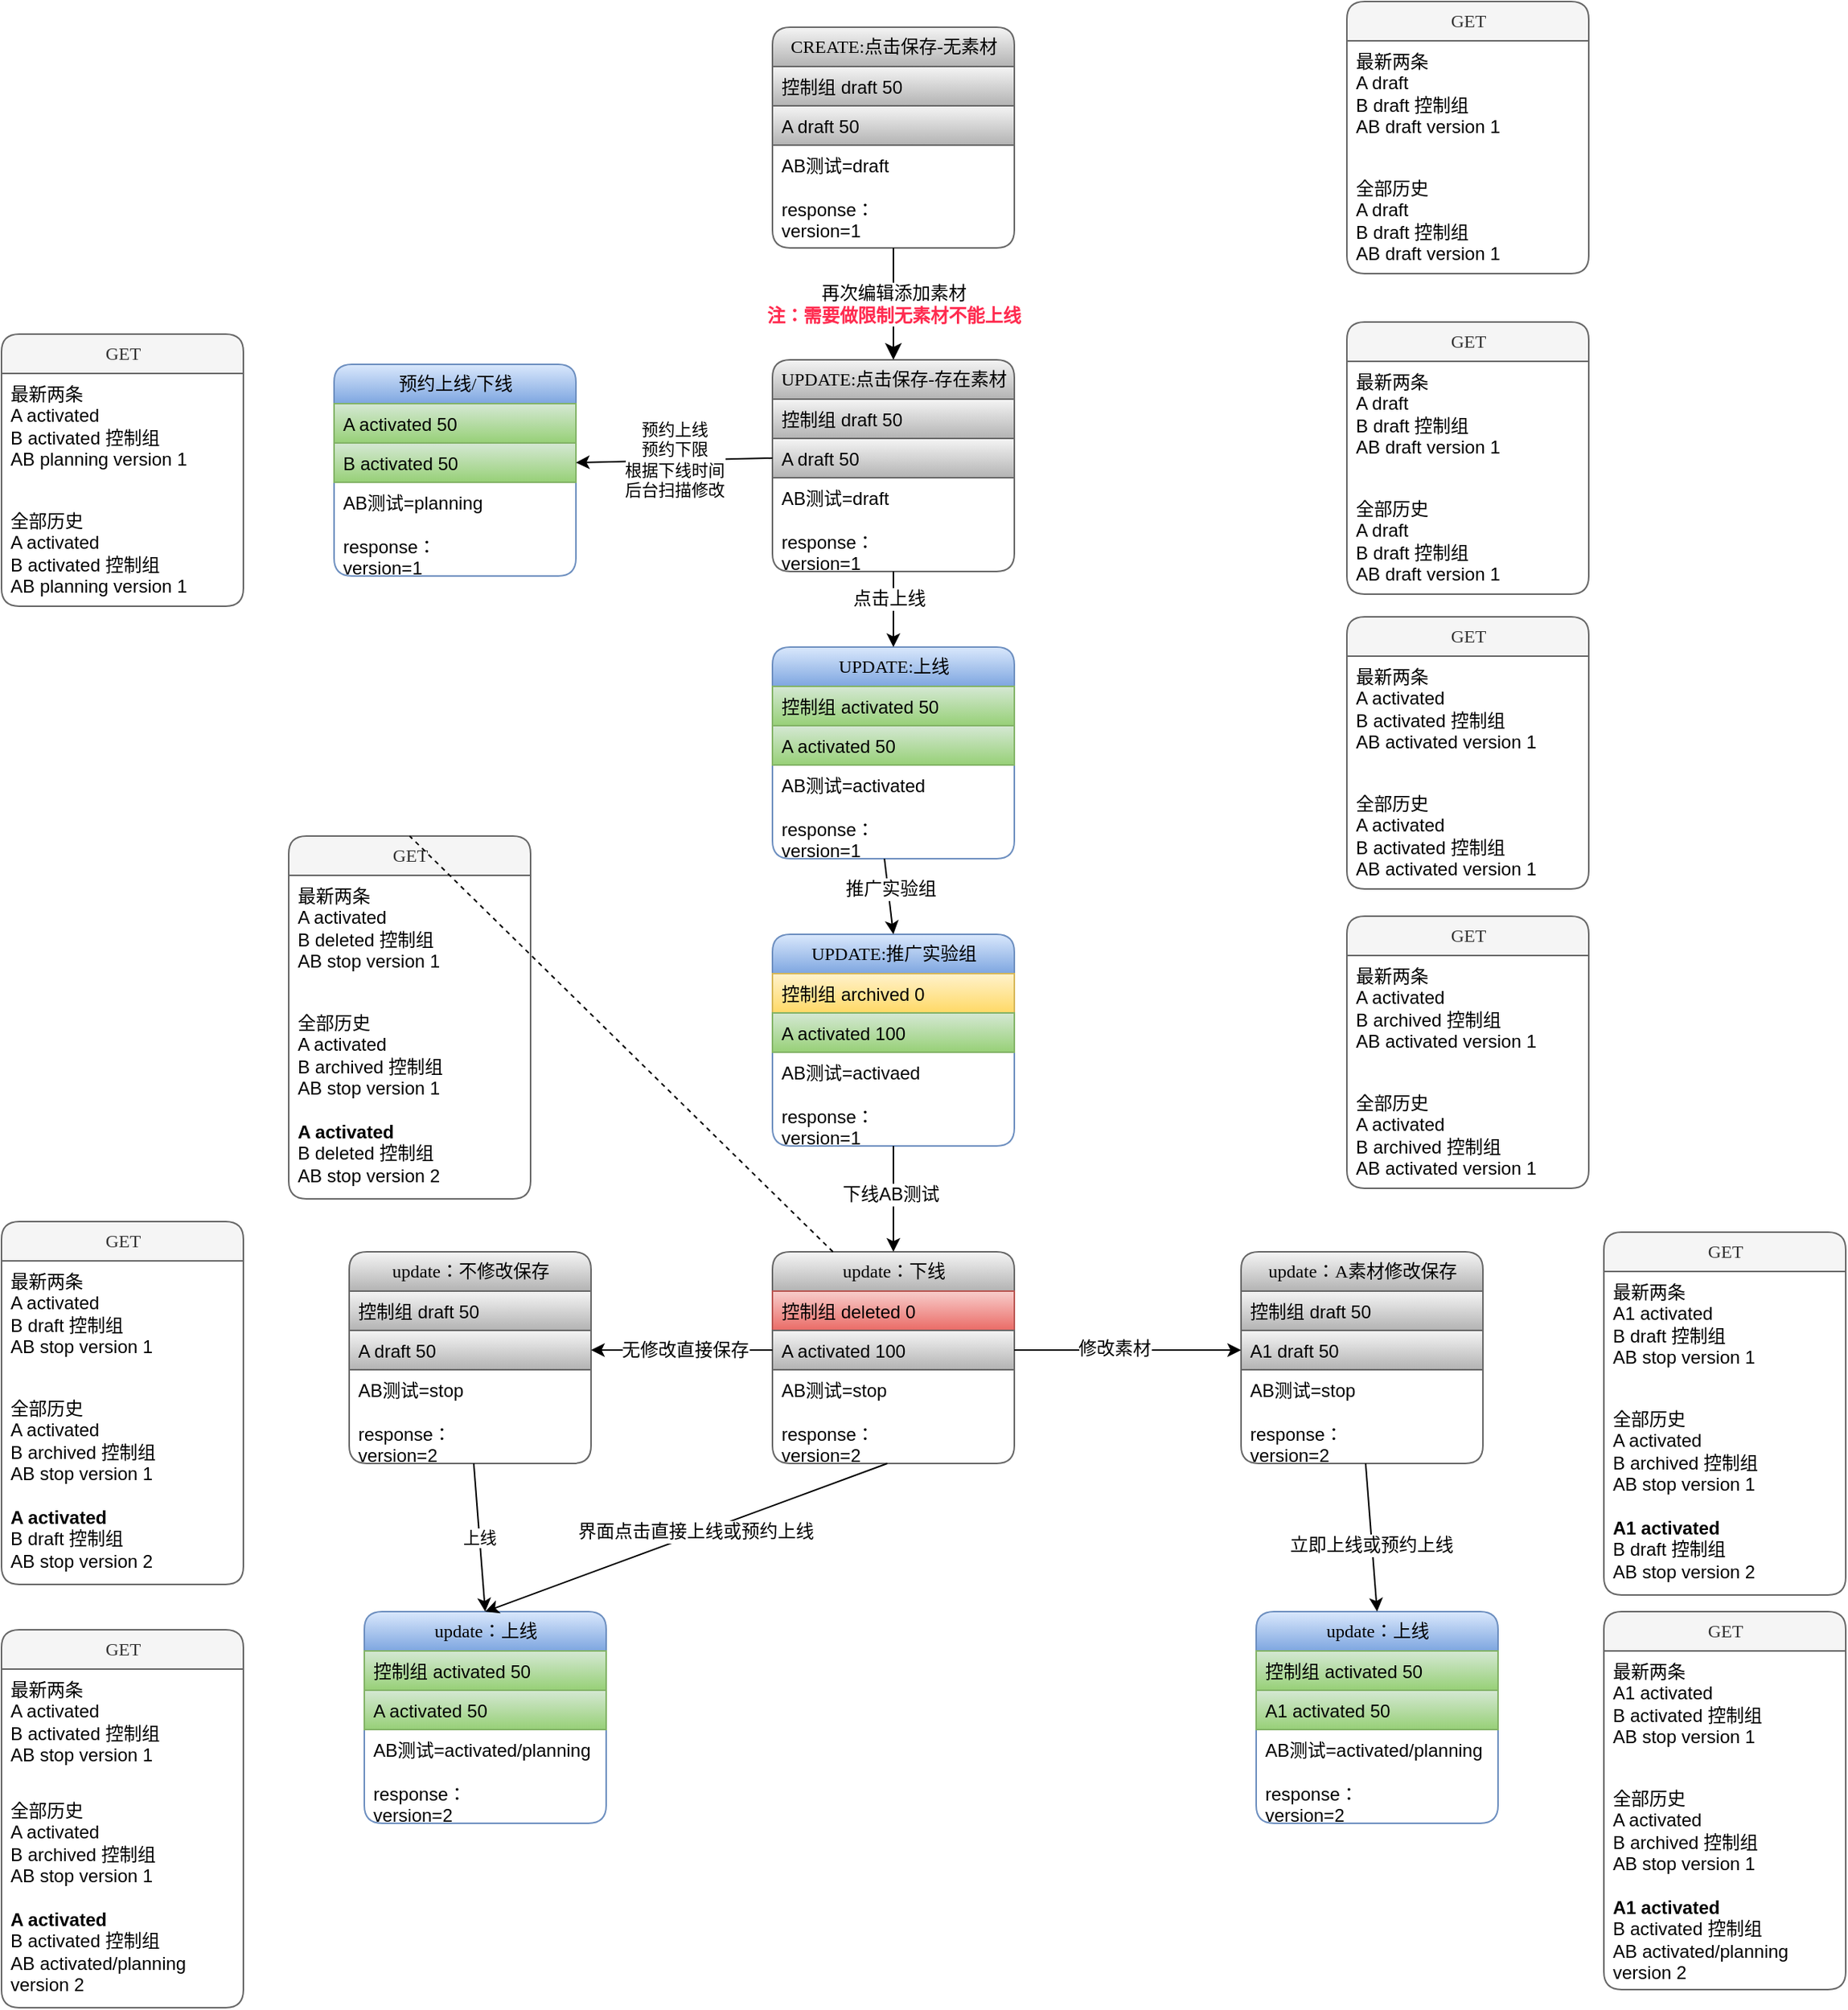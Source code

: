 <mxfile version="12.1.0" type="github" pages="1"><diagram id="dG-6lN5wBPqIqs45pC5l" name="第 1 页"><mxGraphModel dx="3084" dy="908" grid="1" gridSize="10" guides="1" tooltips="1" connect="1" arrows="1" fold="1" page="1" pageScale="1" pageWidth="1169" pageHeight="827" math="0" shadow="0"><root><mxCell id="0"/><mxCell id="1" parent="0"/><mxCell id="S4Q_nISU_pHvnLgIS2j8-1" value="CREATE:点击保存-无素材" style="swimlane;html=1;fontStyle=0;childLayout=stackLayout;horizontal=1;startSize=26;fillColor=#f5f5f5;horizontalStack=0;resizeParent=1;resizeLast=0;collapsible=1;marginBottom=0;swimlaneFillColor=#ffffff;align=center;rounded=1;shadow=0;comic=0;labelBackgroundColor=none;strokeColor=#666666;strokeWidth=1;fontFamily=Verdana;fontSize=12;gradientColor=#b3b3b3;" parent="1" vertex="1"><mxGeometry x="260" y="30" width="160" height="146" as="geometry"/></mxCell><mxCell id="S4Q_nISU_pHvnLgIS2j8-2" value="控制组 draft 50&amp;nbsp;" style="text;html=1;strokeColor=#666666;fillColor=#f5f5f5;spacingLeft=4;spacingRight=4;whiteSpace=wrap;overflow=hidden;rotatable=0;points=[[0,0.5],[1,0.5]];portConstraint=eastwest;gradientColor=#b3b3b3;" parent="S4Q_nISU_pHvnLgIS2j8-1" vertex="1"><mxGeometry y="26" width="160" height="26" as="geometry"/></mxCell><mxCell id="S4Q_nISU_pHvnLgIS2j8-3" value="A draft 50" style="text;html=1;strokeColor=#666666;fillColor=#f5f5f5;spacingLeft=4;spacingRight=4;whiteSpace=wrap;overflow=hidden;rotatable=0;points=[[0,0.5],[1,0.5]];portConstraint=eastwest;gradientColor=#b3b3b3;" parent="S4Q_nISU_pHvnLgIS2j8-1" vertex="1"><mxGeometry y="52" width="160" height="26" as="geometry"/></mxCell><mxCell id="S4Q_nISU_pHvnLgIS2j8-4" value="AB测试=draft&lt;br&gt;&lt;br&gt;response：&lt;br&gt;version=1" style="text;html=1;strokeColor=none;fillColor=none;spacingLeft=4;spacingRight=4;whiteSpace=wrap;overflow=hidden;rotatable=0;points=[[0,0.5],[1,0.5]];portConstraint=eastwest;" parent="S4Q_nISU_pHvnLgIS2j8-1" vertex="1"><mxGeometry y="78" width="160" height="62" as="geometry"/></mxCell><mxCell id="S4Q_nISU_pHvnLgIS2j8-5" value="UPDATE:点击保存-存在素材" style="swimlane;html=1;fontStyle=0;childLayout=stackLayout;horizontal=1;startSize=26;fillColor=#f5f5f5;horizontalStack=0;resizeParent=1;resizeLast=0;collapsible=1;marginBottom=0;swimlaneFillColor=#ffffff;align=center;rounded=1;shadow=0;comic=0;labelBackgroundColor=none;strokeColor=#666666;strokeWidth=1;fontFamily=Verdana;fontSize=12;gradientColor=#b3b3b3;" parent="1" vertex="1"><mxGeometry x="260" y="250" width="160" height="140" as="geometry"/></mxCell><mxCell id="S4Q_nISU_pHvnLgIS2j8-6" value="控制组 draft 50" style="text;html=1;strokeColor=#666666;fillColor=#f5f5f5;spacingLeft=4;spacingRight=4;whiteSpace=wrap;overflow=hidden;rotatable=0;points=[[0,0.5],[1,0.5]];portConstraint=eastwest;gradientColor=#b3b3b3;" parent="S4Q_nISU_pHvnLgIS2j8-5" vertex="1"><mxGeometry y="26" width="160" height="26" as="geometry"/></mxCell><mxCell id="S4Q_nISU_pHvnLgIS2j8-7" value="A draft 50" style="text;html=1;strokeColor=#666666;fillColor=#f5f5f5;spacingLeft=4;spacingRight=4;whiteSpace=wrap;overflow=hidden;rotatable=0;points=[[0,0.5],[1,0.5]];portConstraint=eastwest;gradientColor=#b3b3b3;" parent="S4Q_nISU_pHvnLgIS2j8-5" vertex="1"><mxGeometry y="52" width="160" height="26" as="geometry"/></mxCell><mxCell id="S4Q_nISU_pHvnLgIS2j8-8" value="AB测试=draft&lt;br&gt;&lt;br&gt;response：&lt;br&gt;version=1" style="text;html=1;strokeColor=none;fillColor=none;spacingLeft=4;spacingRight=4;whiteSpace=wrap;overflow=hidden;rotatable=0;points=[[0,0.5],[1,0.5]];portConstraint=eastwest;" parent="S4Q_nISU_pHvnLgIS2j8-5" vertex="1"><mxGeometry y="78" width="160" height="62" as="geometry"/></mxCell><mxCell id="S4Q_nISU_pHvnLgIS2j8-9" value="UPDATE:上线" style="swimlane;html=1;fontStyle=0;childLayout=stackLayout;horizontal=1;startSize=26;fillColor=#dae8fc;horizontalStack=0;resizeParent=1;resizeLast=0;collapsible=1;marginBottom=0;swimlaneFillColor=#ffffff;align=center;rounded=1;shadow=0;comic=0;labelBackgroundColor=none;strokeColor=#6c8ebf;strokeWidth=1;fontFamily=Verdana;fontSize=12;gradientColor=#7ea6e0;" parent="1" vertex="1"><mxGeometry x="260" y="440" width="160" height="140" as="geometry"/></mxCell><mxCell id="S4Q_nISU_pHvnLgIS2j8-10" value="控制组 activated 50" style="text;html=1;strokeColor=#82b366;fillColor=#d5e8d4;spacingLeft=4;spacingRight=4;whiteSpace=wrap;overflow=hidden;rotatable=0;points=[[0,0.5],[1,0.5]];portConstraint=eastwest;gradientColor=#97d077;" parent="S4Q_nISU_pHvnLgIS2j8-9" vertex="1"><mxGeometry y="26" width="160" height="26" as="geometry"/></mxCell><mxCell id="S4Q_nISU_pHvnLgIS2j8-11" value="A activated 50" style="text;html=1;strokeColor=#82b366;fillColor=#d5e8d4;spacingLeft=4;spacingRight=4;whiteSpace=wrap;overflow=hidden;rotatable=0;points=[[0,0.5],[1,0.5]];portConstraint=eastwest;gradientColor=#97d077;" parent="S4Q_nISU_pHvnLgIS2j8-9" vertex="1"><mxGeometry y="52" width="160" height="26" as="geometry"/></mxCell><mxCell id="S4Q_nISU_pHvnLgIS2j8-12" value="AB测试=activated&lt;br&gt;&lt;br&gt;response：&lt;br&gt;version=1" style="text;html=1;strokeColor=none;fillColor=none;spacingLeft=4;spacingRight=4;whiteSpace=wrap;overflow=hidden;rotatable=0;points=[[0,0.5],[1,0.5]];portConstraint=eastwest;" parent="S4Q_nISU_pHvnLgIS2j8-9" vertex="1"><mxGeometry y="78" width="160" height="62" as="geometry"/></mxCell><mxCell id="S4Q_nISU_pHvnLgIS2j8-13" style="edgeStyle=orthogonalEdgeStyle;html=1;labelBackgroundColor=none;startFill=0;startSize=8;endFill=1;endSize=8;fontFamily=Verdana;fontSize=12;" parent="1" source="S4Q_nISU_pHvnLgIS2j8-1" target="S4Q_nISU_pHvnLgIS2j8-5" edge="1"><mxGeometry relative="1" as="geometry"/></mxCell><mxCell id="S4Q_nISU_pHvnLgIS2j8-14" value="再次编辑添加素材&lt;br&gt;&lt;b&gt;&lt;font color=&quot;#ff2b4f&quot;&gt;注：需要做限制无素材不能上线&lt;/font&gt;&lt;/b&gt;" style="text;html=1;resizable=0;points=[];align=center;verticalAlign=middle;labelBackgroundColor=#ffffff;" parent="S4Q_nISU_pHvnLgIS2j8-13" vertex="1" connectable="0"><mxGeometry x="-0.02" relative="1" as="geometry"><mxPoint as="offset"/></mxGeometry></mxCell><mxCell id="S4Q_nISU_pHvnLgIS2j8-15" value="" style="endArrow=classic;html=1;entryX=0.5;entryY=0;entryDx=0;entryDy=0;" parent="1" source="S4Q_nISU_pHvnLgIS2j8-8" target="S4Q_nISU_pHvnLgIS2j8-9" edge="1"><mxGeometry width="50" height="50" relative="1" as="geometry"><mxPoint x="240" y="393" as="sourcePoint"/><mxPoint x="210" y="670" as="targetPoint"/></mxGeometry></mxCell><mxCell id="S4Q_nISU_pHvnLgIS2j8-16" value="点击上线" style="text;html=1;resizable=0;points=[];align=center;verticalAlign=middle;labelBackgroundColor=#ffffff;" parent="S4Q_nISU_pHvnLgIS2j8-15" vertex="1" connectable="0"><mxGeometry x="-0.277" y="-3" relative="1" as="geometry"><mxPoint as="offset"/></mxGeometry></mxCell><mxCell id="S4Q_nISU_pHvnLgIS2j8-17" value="UPDATE:推广实验组" style="swimlane;html=1;fontStyle=0;childLayout=stackLayout;horizontal=1;startSize=26;fillColor=#dae8fc;horizontalStack=0;resizeParent=1;resizeLast=0;collapsible=1;marginBottom=0;swimlaneFillColor=#ffffff;align=center;rounded=1;shadow=0;comic=0;labelBackgroundColor=none;strokeColor=#6c8ebf;strokeWidth=1;fontFamily=Verdana;fontSize=12;gradientColor=#7ea6e0;" parent="1" vertex="1"><mxGeometry x="260" y="630" width="160" height="140" as="geometry"/></mxCell><mxCell id="S4Q_nISU_pHvnLgIS2j8-18" value="控制组 archived 0" style="text;html=1;strokeColor=#d6b656;fillColor=#fff2cc;spacingLeft=4;spacingRight=4;whiteSpace=wrap;overflow=hidden;rotatable=0;points=[[0,0.5],[1,0.5]];portConstraint=eastwest;gradientColor=#ffd966;" parent="S4Q_nISU_pHvnLgIS2j8-17" vertex="1"><mxGeometry y="26" width="160" height="26" as="geometry"/></mxCell><mxCell id="S4Q_nISU_pHvnLgIS2j8-19" value="A activated 100" style="text;html=1;strokeColor=#82b366;fillColor=#d5e8d4;spacingLeft=4;spacingRight=4;whiteSpace=wrap;overflow=hidden;rotatable=0;points=[[0,0.5],[1,0.5]];portConstraint=eastwest;gradientColor=#97d077;" parent="S4Q_nISU_pHvnLgIS2j8-17" vertex="1"><mxGeometry y="52" width="160" height="26" as="geometry"/></mxCell><mxCell id="S4Q_nISU_pHvnLgIS2j8-20" value="AB测试=activaed&lt;br&gt;&lt;br&gt;response：&lt;br&gt;version=1" style="text;html=1;strokeColor=none;fillColor=none;spacingLeft=4;spacingRight=4;whiteSpace=wrap;overflow=hidden;rotatable=0;points=[[0,0.5],[1,0.5]];portConstraint=eastwest;" parent="S4Q_nISU_pHvnLgIS2j8-17" vertex="1"><mxGeometry y="78" width="160" height="62" as="geometry"/></mxCell><mxCell id="S4Q_nISU_pHvnLgIS2j8-21" value="update：下线" style="swimlane;html=1;fontStyle=0;childLayout=stackLayout;horizontal=1;startSize=26;fillColor=#f5f5f5;horizontalStack=0;resizeParent=1;resizeLast=0;collapsible=1;marginBottom=0;swimlaneFillColor=#ffffff;align=center;rounded=1;shadow=0;comic=0;labelBackgroundColor=none;strokeColor=#666666;strokeWidth=1;fontFamily=Verdana;fontSize=12;gradientColor=#b3b3b3;" parent="1" vertex="1"><mxGeometry x="260" y="840" width="160" height="140" as="geometry"/></mxCell><mxCell id="S4Q_nISU_pHvnLgIS2j8-22" value="控制组 deleted 0" style="text;html=1;strokeColor=#b85450;fillColor=#f8cecc;spacingLeft=4;spacingRight=4;whiteSpace=wrap;overflow=hidden;rotatable=0;points=[[0,0.5],[1,0.5]];portConstraint=eastwest;gradientColor=#ea6b66;" parent="S4Q_nISU_pHvnLgIS2j8-21" vertex="1"><mxGeometry y="26" width="160" height="26" as="geometry"/></mxCell><mxCell id="S4Q_nISU_pHvnLgIS2j8-23" value="A activated 100" style="text;html=1;strokeColor=#666666;fillColor=#f5f5f5;spacingLeft=4;spacingRight=4;whiteSpace=wrap;overflow=hidden;rotatable=0;points=[[0,0.5],[1,0.5]];portConstraint=eastwest;gradientColor=#b3b3b3;" parent="S4Q_nISU_pHvnLgIS2j8-21" vertex="1"><mxGeometry y="52" width="160" height="26" as="geometry"/></mxCell><mxCell id="S4Q_nISU_pHvnLgIS2j8-24" value="AB测试=stop&lt;br&gt;&lt;br&gt;response：&lt;br&gt;version=2" style="text;html=1;strokeColor=none;fillColor=none;spacingLeft=4;spacingRight=4;whiteSpace=wrap;overflow=hidden;rotatable=0;points=[[0,0.5],[1,0.5]];portConstraint=eastwest;" parent="S4Q_nISU_pHvnLgIS2j8-21" vertex="1"><mxGeometry y="78" width="160" height="62" as="geometry"/></mxCell><mxCell id="S4Q_nISU_pHvnLgIS2j8-25" value="update：A素材修改保存" style="swimlane;html=1;fontStyle=0;childLayout=stackLayout;horizontal=1;startSize=26;fillColor=#f5f5f5;horizontalStack=0;resizeParent=1;resizeLast=0;collapsible=1;marginBottom=0;swimlaneFillColor=#ffffff;align=center;rounded=1;shadow=0;comic=0;labelBackgroundColor=none;strokeColor=#666666;strokeWidth=1;fontFamily=Verdana;fontSize=12;gradientColor=#b3b3b3;" parent="1" vertex="1"><mxGeometry x="570" y="840" width="160" height="140" as="geometry"/></mxCell><mxCell id="S4Q_nISU_pHvnLgIS2j8-26" value="控制组 draft 50" style="text;html=1;strokeColor=#666666;fillColor=#f5f5f5;spacingLeft=4;spacingRight=4;whiteSpace=wrap;overflow=hidden;rotatable=0;points=[[0,0.5],[1,0.5]];portConstraint=eastwest;gradientColor=#b3b3b3;" parent="S4Q_nISU_pHvnLgIS2j8-25" vertex="1"><mxGeometry y="26" width="160" height="26" as="geometry"/></mxCell><mxCell id="S4Q_nISU_pHvnLgIS2j8-27" value="A1 draft 50" style="text;html=1;strokeColor=#666666;fillColor=#f5f5f5;spacingLeft=4;spacingRight=4;whiteSpace=wrap;overflow=hidden;rotatable=0;points=[[0,0.5],[1,0.5]];portConstraint=eastwest;gradientColor=#b3b3b3;" parent="S4Q_nISU_pHvnLgIS2j8-25" vertex="1"><mxGeometry y="52" width="160" height="26" as="geometry"/></mxCell><mxCell id="S4Q_nISU_pHvnLgIS2j8-28" value="AB测试=stop&lt;br&gt;&lt;br&gt;response：&lt;br&gt;version=2" style="text;html=1;strokeColor=none;fillColor=none;spacingLeft=4;spacingRight=4;whiteSpace=wrap;overflow=hidden;rotatable=0;points=[[0,0.5],[1,0.5]];portConstraint=eastwest;" parent="S4Q_nISU_pHvnLgIS2j8-25" vertex="1"><mxGeometry y="78" width="160" height="62" as="geometry"/></mxCell><mxCell id="S4Q_nISU_pHvnLgIS2j8-29" value="update：不修改保存" style="swimlane;html=1;fontStyle=0;childLayout=stackLayout;horizontal=1;startSize=26;fillColor=#f5f5f5;horizontalStack=0;resizeParent=1;resizeLast=0;collapsible=1;marginBottom=0;swimlaneFillColor=#ffffff;align=center;rounded=1;shadow=0;comic=0;labelBackgroundColor=none;strokeColor=#666666;strokeWidth=1;fontFamily=Verdana;fontSize=12;gradientColor=#b3b3b3;" parent="1" vertex="1"><mxGeometry x="-20" y="840" width="160" height="140" as="geometry"/></mxCell><mxCell id="S4Q_nISU_pHvnLgIS2j8-30" value="控制组 draft 50" style="text;html=1;strokeColor=#666666;fillColor=#f5f5f5;spacingLeft=4;spacingRight=4;whiteSpace=wrap;overflow=hidden;rotatable=0;points=[[0,0.5],[1,0.5]];portConstraint=eastwest;gradientColor=#b3b3b3;" parent="S4Q_nISU_pHvnLgIS2j8-29" vertex="1"><mxGeometry y="26" width="160" height="26" as="geometry"/></mxCell><mxCell id="S4Q_nISU_pHvnLgIS2j8-31" value="A draft 50" style="text;html=1;strokeColor=#666666;fillColor=#f5f5f5;spacingLeft=4;spacingRight=4;whiteSpace=wrap;overflow=hidden;rotatable=0;points=[[0,0.5],[1,0.5]];portConstraint=eastwest;gradientColor=#b3b3b3;" parent="S4Q_nISU_pHvnLgIS2j8-29" vertex="1"><mxGeometry y="52" width="160" height="26" as="geometry"/></mxCell><mxCell id="S4Q_nISU_pHvnLgIS2j8-32" value="AB测试=stop&lt;br&gt;&lt;br&gt;response：&lt;br&gt;version=2" style="text;html=1;strokeColor=none;fillColor=none;spacingLeft=4;spacingRight=4;whiteSpace=wrap;overflow=hidden;rotatable=0;points=[[0,0.5],[1,0.5]];portConstraint=eastwest;" parent="S4Q_nISU_pHvnLgIS2j8-29" vertex="1"><mxGeometry y="78" width="160" height="62" as="geometry"/></mxCell><mxCell id="S4Q_nISU_pHvnLgIS2j8-33" value="update：上线" style="swimlane;html=1;fontStyle=0;childLayout=stackLayout;horizontal=1;startSize=26;fillColor=#dae8fc;horizontalStack=0;resizeParent=1;resizeLast=0;collapsible=1;marginBottom=0;swimlaneFillColor=#ffffff;align=center;rounded=1;shadow=0;comic=0;labelBackgroundColor=none;strokeColor=#6c8ebf;strokeWidth=1;fontFamily=Verdana;fontSize=12;gradientColor=#7ea6e0;" parent="1" vertex="1"><mxGeometry x="-10" y="1078" width="160" height="140" as="geometry"/></mxCell><mxCell id="S4Q_nISU_pHvnLgIS2j8-34" value="控制组 activated 50" style="text;html=1;strokeColor=#82b366;fillColor=#d5e8d4;spacingLeft=4;spacingRight=4;whiteSpace=wrap;overflow=hidden;rotatable=0;points=[[0,0.5],[1,0.5]];portConstraint=eastwest;gradientColor=#97d077;" parent="S4Q_nISU_pHvnLgIS2j8-33" vertex="1"><mxGeometry y="26" width="160" height="26" as="geometry"/></mxCell><mxCell id="S4Q_nISU_pHvnLgIS2j8-35" value="A activated 50" style="text;html=1;strokeColor=#82b366;fillColor=#d5e8d4;spacingLeft=4;spacingRight=4;whiteSpace=wrap;overflow=hidden;rotatable=0;points=[[0,0.5],[1,0.5]];portConstraint=eastwest;gradientColor=#97d077;" parent="S4Q_nISU_pHvnLgIS2j8-33" vertex="1"><mxGeometry y="52" width="160" height="26" as="geometry"/></mxCell><mxCell id="S4Q_nISU_pHvnLgIS2j8-36" value="AB测试=activated/planning&lt;br&gt;&lt;br&gt;response：&lt;br&gt;version=2" style="text;html=1;strokeColor=none;fillColor=none;spacingLeft=4;spacingRight=4;whiteSpace=wrap;overflow=hidden;rotatable=0;points=[[0,0.5],[1,0.5]];portConstraint=eastwest;" parent="S4Q_nISU_pHvnLgIS2j8-33" vertex="1"><mxGeometry y="78" width="160" height="62" as="geometry"/></mxCell><mxCell id="S4Q_nISU_pHvnLgIS2j8-37" value="update：上线" style="swimlane;html=1;fontStyle=0;childLayout=stackLayout;horizontal=1;startSize=26;fillColor=#dae8fc;horizontalStack=0;resizeParent=1;resizeLast=0;collapsible=1;marginBottom=0;swimlaneFillColor=#ffffff;align=center;rounded=1;shadow=0;comic=0;labelBackgroundColor=none;strokeColor=#6c8ebf;strokeWidth=1;fontFamily=Verdana;fontSize=12;gradientColor=#7ea6e0;" parent="1" vertex="1"><mxGeometry x="580" y="1078" width="160" height="140" as="geometry"/></mxCell><mxCell id="S4Q_nISU_pHvnLgIS2j8-38" value="控制组 activated 50" style="text;html=1;strokeColor=#82b366;fillColor=#d5e8d4;spacingLeft=4;spacingRight=4;whiteSpace=wrap;overflow=hidden;rotatable=0;points=[[0,0.5],[1,0.5]];portConstraint=eastwest;gradientColor=#97d077;" parent="S4Q_nISU_pHvnLgIS2j8-37" vertex="1"><mxGeometry y="26" width="160" height="26" as="geometry"/></mxCell><mxCell id="S4Q_nISU_pHvnLgIS2j8-39" value="A1 activated 50" style="text;html=1;strokeColor=#82b366;fillColor=#d5e8d4;spacingLeft=4;spacingRight=4;whiteSpace=wrap;overflow=hidden;rotatable=0;points=[[0,0.5],[1,0.5]];portConstraint=eastwest;gradientColor=#97d077;" parent="S4Q_nISU_pHvnLgIS2j8-37" vertex="1"><mxGeometry y="52" width="160" height="26" as="geometry"/></mxCell><mxCell id="S4Q_nISU_pHvnLgIS2j8-40" value="AB测试=activated/planning&lt;br&gt;&lt;br&gt;response：&lt;br&gt;version=2" style="text;html=1;strokeColor=none;fillColor=none;spacingLeft=4;spacingRight=4;whiteSpace=wrap;overflow=hidden;rotatable=0;points=[[0,0.5],[1,0.5]];portConstraint=eastwest;" parent="S4Q_nISU_pHvnLgIS2j8-37" vertex="1"><mxGeometry y="78" width="160" height="62" as="geometry"/></mxCell><mxCell id="S4Q_nISU_pHvnLgIS2j8-41" value="" style="endArrow=classic;html=1;entryX=0.5;entryY=0;entryDx=0;entryDy=0;exitX=0.463;exitY=1;exitDx=0;exitDy=0;exitPerimeter=0;" parent="1" source="S4Q_nISU_pHvnLgIS2j8-12" target="S4Q_nISU_pHvnLgIS2j8-17" edge="1"><mxGeometry width="50" height="50" relative="1" as="geometry"><mxPoint x="290" y="630" as="sourcePoint"/><mxPoint x="340" y="580" as="targetPoint"/></mxGeometry></mxCell><mxCell id="S4Q_nISU_pHvnLgIS2j8-42" value="推广实验组" style="text;html=1;resizable=0;points=[];align=center;verticalAlign=middle;labelBackgroundColor=#ffffff;" parent="S4Q_nISU_pHvnLgIS2j8-41" vertex="1" connectable="0"><mxGeometry x="-0.197" y="1" relative="1" as="geometry"><mxPoint as="offset"/></mxGeometry></mxCell><mxCell id="S4Q_nISU_pHvnLgIS2j8-43" value="" style="endArrow=classic;html=1;entryX=0.5;entryY=0;entryDx=0;entryDy=0;" parent="1" source="S4Q_nISU_pHvnLgIS2j8-20" target="S4Q_nISU_pHvnLgIS2j8-21" edge="1"><mxGeometry width="50" height="50" relative="1" as="geometry"><mxPoint x="290" y="830" as="sourcePoint"/><mxPoint x="340" y="780" as="targetPoint"/></mxGeometry></mxCell><mxCell id="S4Q_nISU_pHvnLgIS2j8-44" value="下线AB测试" style="text;html=1;resizable=0;points=[];align=center;verticalAlign=middle;labelBackgroundColor=#ffffff;" parent="S4Q_nISU_pHvnLgIS2j8-43" vertex="1" connectable="0"><mxGeometry x="-0.086" y="-2" relative="1" as="geometry"><mxPoint as="offset"/></mxGeometry></mxCell><mxCell id="S4Q_nISU_pHvnLgIS2j8-45" value="" style="endArrow=classic;html=1;entryX=1;entryY=0.5;entryDx=0;entryDy=0;exitX=0;exitY=0.5;exitDx=0;exitDy=0;" parent="1" source="S4Q_nISU_pHvnLgIS2j8-23" target="S4Q_nISU_pHvnLgIS2j8-31" edge="1"><mxGeometry width="50" height="50" relative="1" as="geometry"><mxPoint x="180" y="949" as="sourcePoint"/><mxPoint x="230" y="899" as="targetPoint"/></mxGeometry></mxCell><mxCell id="S4Q_nISU_pHvnLgIS2j8-46" value="无修改直接保存" style="text;html=1;resizable=0;points=[];align=center;verticalAlign=middle;labelBackgroundColor=#ffffff;" parent="S4Q_nISU_pHvnLgIS2j8-45" vertex="1" connectable="0"><mxGeometry x="-0.033" relative="1" as="geometry"><mxPoint as="offset"/></mxGeometry></mxCell><mxCell id="S4Q_nISU_pHvnLgIS2j8-47" value="上线" style="endArrow=classic;html=1;entryX=0.5;entryY=0;entryDx=0;entryDy=0;" parent="1" source="S4Q_nISU_pHvnLgIS2j8-32" target="S4Q_nISU_pHvnLgIS2j8-33" edge="1"><mxGeometry width="50" height="50" relative="1" as="geometry"><mxPoint x="-20" y="1290" as="sourcePoint"/><mxPoint x="30" y="1240" as="targetPoint"/></mxGeometry></mxCell><mxCell id="S4Q_nISU_pHvnLgIS2j8-48" value="" style="endArrow=classic;html=1;entryX=0.5;entryY=0;entryDx=0;entryDy=0;exitX=0.475;exitY=1;exitDx=0;exitDy=0;exitPerimeter=0;" parent="1" source="S4Q_nISU_pHvnLgIS2j8-24" target="S4Q_nISU_pHvnLgIS2j8-33" edge="1"><mxGeometry width="50" height="50" relative="1" as="geometry"><mxPoint x="-20" y="1290" as="sourcePoint"/><mxPoint x="30" y="1240" as="targetPoint"/></mxGeometry></mxCell><mxCell id="S4Q_nISU_pHvnLgIS2j8-49" value="界面点击直接上线或预约上线" style="text;html=1;resizable=0;points=[];align=center;verticalAlign=middle;labelBackgroundColor=#ffffff;" parent="S4Q_nISU_pHvnLgIS2j8-48" vertex="1" connectable="0"><mxGeometry x="-0.059" y="-2" relative="1" as="geometry"><mxPoint x="-1" as="offset"/></mxGeometry></mxCell><mxCell id="S4Q_nISU_pHvnLgIS2j8-50" value="" style="endArrow=classic;html=1;entryX=0;entryY=0.5;entryDx=0;entryDy=0;" parent="1" source="S4Q_nISU_pHvnLgIS2j8-23" target="S4Q_nISU_pHvnLgIS2j8-27" edge="1"><mxGeometry width="50" height="50" relative="1" as="geometry"><mxPoint x="460" y="930" as="sourcePoint"/><mxPoint x="510" y="880" as="targetPoint"/></mxGeometry></mxCell><mxCell id="S4Q_nISU_pHvnLgIS2j8-51" value="修改素材" style="text;html=1;resizable=0;points=[];align=center;verticalAlign=middle;labelBackgroundColor=#ffffff;" parent="S4Q_nISU_pHvnLgIS2j8-50" vertex="1" connectable="0"><mxGeometry x="-0.12" y="1" relative="1" as="geometry"><mxPoint as="offset"/></mxGeometry></mxCell><mxCell id="S4Q_nISU_pHvnLgIS2j8-52" value="" style="endArrow=classic;html=1;entryX=0.5;entryY=0;entryDx=0;entryDy=0;" parent="1" source="S4Q_nISU_pHvnLgIS2j8-28" target="S4Q_nISU_pHvnLgIS2j8-37" edge="1"><mxGeometry width="50" height="50" relative="1" as="geometry"><mxPoint x="-20" y="1290" as="sourcePoint"/><mxPoint x="30" y="1240" as="targetPoint"/></mxGeometry></mxCell><mxCell id="S4Q_nISU_pHvnLgIS2j8-53" value="立即上线或预约上线" style="text;html=1;resizable=0;points=[];align=center;verticalAlign=middle;labelBackgroundColor=#ffffff;" parent="S4Q_nISU_pHvnLgIS2j8-52" vertex="1" connectable="0"><mxGeometry x="0.101" y="-1" relative="1" as="geometry"><mxPoint as="offset"/></mxGeometry></mxCell><mxCell id="S4Q_nISU_pHvnLgIS2j8-54" value="GET" style="swimlane;html=1;fontStyle=0;childLayout=stackLayout;horizontal=1;startSize=26;fillColor=#f5f5f5;horizontalStack=0;resizeParent=1;resizeLast=0;collapsible=1;marginBottom=0;swimlaneFillColor=#ffffff;align=center;rounded=1;shadow=0;comic=0;labelBackgroundColor=none;strokeColor=#666666;strokeWidth=1;fontFamily=Verdana;fontSize=12;fontColor=#333333;" parent="1" vertex="1"><mxGeometry x="640" y="13" width="160" height="180" as="geometry"/></mxCell><mxCell id="S4Q_nISU_pHvnLgIS2j8-55" value="最新两条&lt;br&gt;A draft&lt;br&gt;B draft 控制组&lt;br&gt;AB draft version 1" style="text;html=1;strokeColor=none;fillColor=none;spacingLeft=4;spacingRight=4;whiteSpace=wrap;overflow=hidden;rotatable=0;points=[[0,0.5],[1,0.5]];portConstraint=eastwest;" parent="S4Q_nISU_pHvnLgIS2j8-54" vertex="1"><mxGeometry y="26" width="160" height="84" as="geometry"/></mxCell><mxCell id="S4Q_nISU_pHvnLgIS2j8-56" value="全部历史&lt;br&gt;A draft&lt;br&gt;B draft 控制组&lt;br&gt;AB draft version 1" style="text;html=1;strokeColor=none;fillColor=none;spacingLeft=4;spacingRight=4;whiteSpace=wrap;overflow=hidden;rotatable=0;points=[[0,0.5],[1,0.5]];portConstraint=eastwest;" parent="S4Q_nISU_pHvnLgIS2j8-54" vertex="1"><mxGeometry y="110" width="160" height="70" as="geometry"/></mxCell><mxCell id="S4Q_nISU_pHvnLgIS2j8-57" value="GET" style="swimlane;html=1;fontStyle=0;childLayout=stackLayout;horizontal=1;startSize=26;fillColor=#f5f5f5;horizontalStack=0;resizeParent=1;resizeLast=0;collapsible=1;marginBottom=0;swimlaneFillColor=#ffffff;align=center;rounded=1;shadow=0;comic=0;labelBackgroundColor=none;strokeColor=#666666;strokeWidth=1;fontFamily=Verdana;fontSize=12;fontColor=#333333;" parent="1" vertex="1"><mxGeometry x="640" y="225" width="160" height="180" as="geometry"/></mxCell><mxCell id="S4Q_nISU_pHvnLgIS2j8-58" value="最新两条&lt;br&gt;A draft&lt;br&gt;B draft 控制组&lt;br&gt;AB draft version 1" style="text;html=1;strokeColor=none;fillColor=none;spacingLeft=4;spacingRight=4;whiteSpace=wrap;overflow=hidden;rotatable=0;points=[[0,0.5],[1,0.5]];portConstraint=eastwest;" parent="S4Q_nISU_pHvnLgIS2j8-57" vertex="1"><mxGeometry y="26" width="160" height="84" as="geometry"/></mxCell><mxCell id="S4Q_nISU_pHvnLgIS2j8-59" value="全部历史&lt;br&gt;A draft&lt;br&gt;B draft 控制组&lt;br&gt;AB draft version 1" style="text;html=1;strokeColor=none;fillColor=none;spacingLeft=4;spacingRight=4;whiteSpace=wrap;overflow=hidden;rotatable=0;points=[[0,0.5],[1,0.5]];portConstraint=eastwest;" parent="S4Q_nISU_pHvnLgIS2j8-57" vertex="1"><mxGeometry y="110" width="160" height="70" as="geometry"/></mxCell><mxCell id="S4Q_nISU_pHvnLgIS2j8-60" value="GET" style="swimlane;html=1;fontStyle=0;childLayout=stackLayout;horizontal=1;startSize=26;fillColor=#f5f5f5;horizontalStack=0;resizeParent=1;resizeLast=0;collapsible=1;marginBottom=0;swimlaneFillColor=#ffffff;align=center;rounded=1;shadow=0;comic=0;labelBackgroundColor=none;strokeColor=#666666;strokeWidth=1;fontFamily=Verdana;fontSize=12;fontColor=#333333;" parent="1" vertex="1"><mxGeometry x="640" y="420" width="160" height="180" as="geometry"/></mxCell><mxCell id="S4Q_nISU_pHvnLgIS2j8-61" value="最新两条&lt;br&gt;A activated&lt;br&gt;B activated 控制组&lt;br&gt;AB activated version 1" style="text;html=1;strokeColor=none;fillColor=none;spacingLeft=4;spacingRight=4;whiteSpace=wrap;overflow=hidden;rotatable=0;points=[[0,0.5],[1,0.5]];portConstraint=eastwest;" parent="S4Q_nISU_pHvnLgIS2j8-60" vertex="1"><mxGeometry y="26" width="160" height="84" as="geometry"/></mxCell><mxCell id="S4Q_nISU_pHvnLgIS2j8-62" value="全部历史&lt;br&gt;A activated&lt;br&gt;B activated 控制组&lt;br&gt;AB activated version 1" style="text;html=1;strokeColor=none;fillColor=none;spacingLeft=4;spacingRight=4;whiteSpace=wrap;overflow=hidden;rotatable=0;points=[[0,0.5],[1,0.5]];portConstraint=eastwest;" parent="S4Q_nISU_pHvnLgIS2j8-60" vertex="1"><mxGeometry y="110" width="160" height="70" as="geometry"/></mxCell><mxCell id="S4Q_nISU_pHvnLgIS2j8-63" value="GET" style="swimlane;html=1;fontStyle=0;childLayout=stackLayout;horizontal=1;startSize=26;fillColor=#f5f5f5;horizontalStack=0;resizeParent=1;resizeLast=0;collapsible=1;marginBottom=0;swimlaneFillColor=#ffffff;align=center;rounded=1;shadow=0;comic=0;labelBackgroundColor=none;strokeColor=#666666;strokeWidth=1;fontFamily=Verdana;fontSize=12;fontColor=#333333;" parent="1" vertex="1"><mxGeometry x="640" y="618" width="160" height="180" as="geometry"/></mxCell><mxCell id="S4Q_nISU_pHvnLgIS2j8-64" value="最新两条&lt;br&gt;A activated&lt;br&gt;B archived 控制组&lt;br&gt;AB activated version 1" style="text;html=1;strokeColor=none;fillColor=none;spacingLeft=4;spacingRight=4;whiteSpace=wrap;overflow=hidden;rotatable=0;points=[[0,0.5],[1,0.5]];portConstraint=eastwest;" parent="S4Q_nISU_pHvnLgIS2j8-63" vertex="1"><mxGeometry y="26" width="160" height="84" as="geometry"/></mxCell><mxCell id="S4Q_nISU_pHvnLgIS2j8-65" value="全部历史&lt;br&gt;A activated&lt;br&gt;B archived 控制组&lt;br&gt;AB activated version 1" style="text;html=1;strokeColor=none;fillColor=none;spacingLeft=4;spacingRight=4;whiteSpace=wrap;overflow=hidden;rotatable=0;points=[[0,0.5],[1,0.5]];portConstraint=eastwest;" parent="S4Q_nISU_pHvnLgIS2j8-63" vertex="1"><mxGeometry y="110" width="160" height="70" as="geometry"/></mxCell><mxCell id="WOfepy96A-IoTyRYrVB7-1" value="GET" style="swimlane;html=1;fontStyle=0;childLayout=stackLayout;horizontal=1;startSize=26;fillColor=#f5f5f5;horizontalStack=0;resizeParent=1;resizeLast=0;collapsible=1;marginBottom=0;swimlaneFillColor=#ffffff;align=center;rounded=1;shadow=0;comic=0;labelBackgroundColor=none;strokeColor=#666666;strokeWidth=1;fontFamily=Verdana;fontSize=12;fontColor=#333333;" vertex="1" parent="1"><mxGeometry x="-60" y="565" width="160" height="240" as="geometry"/></mxCell><mxCell id="WOfepy96A-IoTyRYrVB7-2" value="最新两条&lt;br&gt;A activated&lt;br&gt;B deleted 控制组&amp;nbsp;&lt;br&gt;AB stop version 1" style="text;html=1;strokeColor=none;fillColor=none;spacingLeft=4;spacingRight=4;whiteSpace=wrap;overflow=hidden;rotatable=0;points=[[0,0.5],[1,0.5]];portConstraint=eastwest;" vertex="1" parent="WOfepy96A-IoTyRYrVB7-1"><mxGeometry y="26" width="160" height="84" as="geometry"/></mxCell><mxCell id="WOfepy96A-IoTyRYrVB7-3" value="全部历史&lt;br&gt;A activated&lt;br&gt;B archived 控制组&lt;br&gt;AB stop version 1&lt;br&gt;&lt;br&gt;&lt;b&gt;A activated&lt;/b&gt;&lt;br&gt;B deleted 控制组&lt;br&gt;AB stop version 2" style="text;html=1;strokeColor=none;fillColor=none;spacingLeft=4;spacingRight=4;whiteSpace=wrap;overflow=hidden;rotatable=0;points=[[0,0.5],[1,0.5]];portConstraint=eastwest;" vertex="1" parent="WOfepy96A-IoTyRYrVB7-1"><mxGeometry y="110" width="160" height="130" as="geometry"/></mxCell><mxCell id="WOfepy96A-IoTyRYrVB7-4" value="" style="endArrow=none;dashed=1;html=1;entryX=0.5;entryY=0;entryDx=0;entryDy=0;exitX=0.25;exitY=0;exitDx=0;exitDy=0;" edge="1" parent="1" target="WOfepy96A-IoTyRYrVB7-1" source="S4Q_nISU_pHvnLgIS2j8-21"><mxGeometry width="50" height="50" relative="1" as="geometry"><mxPoint x="350" y="837.98" as="sourcePoint"/><mxPoint x="120" y="670" as="targetPoint"/></mxGeometry></mxCell><mxCell id="WOfepy96A-IoTyRYrVB7-6" value="GET" style="swimlane;html=1;fontStyle=0;childLayout=stackLayout;horizontal=1;startSize=26;fillColor=#f5f5f5;horizontalStack=0;resizeParent=1;resizeLast=0;collapsible=1;marginBottom=0;swimlaneFillColor=#ffffff;align=center;rounded=1;shadow=0;comic=0;labelBackgroundColor=none;strokeColor=#666666;strokeWidth=1;fontFamily=Verdana;fontSize=12;fontColor=#333333;" vertex="1" parent="1"><mxGeometry x="-250" y="820" width="160" height="240" as="geometry"/></mxCell><mxCell id="WOfepy96A-IoTyRYrVB7-7" value="最新两条&lt;br&gt;A activated&lt;br&gt;B draft 控制组&amp;nbsp;&lt;br&gt;AB stop version 1" style="text;html=1;strokeColor=none;fillColor=none;spacingLeft=4;spacingRight=4;whiteSpace=wrap;overflow=hidden;rotatable=0;points=[[0,0.5],[1,0.5]];portConstraint=eastwest;" vertex="1" parent="WOfepy96A-IoTyRYrVB7-6"><mxGeometry y="26" width="160" height="84" as="geometry"/></mxCell><mxCell id="WOfepy96A-IoTyRYrVB7-8" value="全部历史&lt;br&gt;A activated&lt;br&gt;B archived 控制组&lt;br&gt;AB stop version 1&lt;br&gt;&lt;br&gt;&lt;b&gt;A activated&lt;/b&gt;&lt;br&gt;B draft 控制组&lt;br&gt;AB stop version 2" style="text;html=1;strokeColor=none;fillColor=none;spacingLeft=4;spacingRight=4;whiteSpace=wrap;overflow=hidden;rotatable=0;points=[[0,0.5],[1,0.5]];portConstraint=eastwest;" vertex="1" parent="WOfepy96A-IoTyRYrVB7-6"><mxGeometry y="110" width="160" height="130" as="geometry"/></mxCell><mxCell id="WOfepy96A-IoTyRYrVB7-9" value="GET" style="swimlane;html=1;fontStyle=0;childLayout=stackLayout;horizontal=1;startSize=26;fillColor=#f5f5f5;horizontalStack=0;resizeParent=1;resizeLast=0;collapsible=1;marginBottom=0;swimlaneFillColor=#ffffff;align=center;rounded=1;shadow=0;comic=0;labelBackgroundColor=none;strokeColor=#666666;strokeWidth=1;fontFamily=Verdana;fontSize=12;fontColor=#333333;" vertex="1" parent="1"><mxGeometry x="-250" y="1090" width="160" height="250" as="geometry"/></mxCell><mxCell id="WOfepy96A-IoTyRYrVB7-10" value="最新两条&lt;br&gt;A activated&lt;br&gt;B activated 控制组&amp;nbsp;&lt;br&gt;AB stop version 1" style="text;html=1;strokeColor=none;fillColor=none;spacingLeft=4;spacingRight=4;whiteSpace=wrap;overflow=hidden;rotatable=0;points=[[0,0.5],[1,0.5]];portConstraint=eastwest;" vertex="1" parent="WOfepy96A-IoTyRYrVB7-9"><mxGeometry y="26" width="160" height="80" as="geometry"/></mxCell><mxCell id="WOfepy96A-IoTyRYrVB7-11" value="全部历史&lt;br&gt;A activated&lt;br&gt;B archived 控制组&lt;br&gt;AB stop version 1&lt;br&gt;&lt;br&gt;&lt;b&gt;A activated&lt;/b&gt;&lt;br&gt;B activated 控制组&lt;br&gt;AB activated/planning version 2" style="text;html=1;strokeColor=none;fillColor=none;spacingLeft=4;spacingRight=4;whiteSpace=wrap;overflow=hidden;rotatable=0;points=[[0,0.5],[1,0.5]];portConstraint=eastwest;" vertex="1" parent="WOfepy96A-IoTyRYrVB7-9"><mxGeometry y="106" width="160" height="130" as="geometry"/></mxCell><mxCell id="WOfepy96A-IoTyRYrVB7-12" value="GET" style="swimlane;html=1;fontStyle=0;childLayout=stackLayout;horizontal=1;startSize=26;fillColor=#f5f5f5;horizontalStack=0;resizeParent=1;resizeLast=0;collapsible=1;marginBottom=0;swimlaneFillColor=#ffffff;align=center;rounded=1;shadow=0;comic=0;labelBackgroundColor=none;strokeColor=#666666;strokeWidth=1;fontFamily=Verdana;fontSize=12;fontColor=#333333;" vertex="1" parent="1"><mxGeometry x="810" y="1078" width="160" height="250" as="geometry"/></mxCell><mxCell id="WOfepy96A-IoTyRYrVB7-13" value="最新两条&lt;br&gt;A1 activated&lt;br&gt;B activated 控制组&amp;nbsp;&lt;br&gt;AB stop version 1" style="text;html=1;strokeColor=none;fillColor=none;spacingLeft=4;spacingRight=4;whiteSpace=wrap;overflow=hidden;rotatable=0;points=[[0,0.5],[1,0.5]];portConstraint=eastwest;" vertex="1" parent="WOfepy96A-IoTyRYrVB7-12"><mxGeometry y="26" width="160" height="84" as="geometry"/></mxCell><mxCell id="WOfepy96A-IoTyRYrVB7-14" value="全部历史&lt;br&gt;A activated&lt;br&gt;B archived 控制组&lt;br&gt;AB stop version 1&lt;br&gt;&lt;br&gt;&lt;b&gt;A1 activated&lt;/b&gt;&lt;br&gt;B activated 控制组&lt;br&gt;AB activated/planning version 2" style="text;html=1;strokeColor=none;fillColor=none;spacingLeft=4;spacingRight=4;whiteSpace=wrap;overflow=hidden;rotatable=0;points=[[0,0.5],[1,0.5]];portConstraint=eastwest;" vertex="1" parent="WOfepy96A-IoTyRYrVB7-12"><mxGeometry y="110" width="160" height="140" as="geometry"/></mxCell><mxCell id="WOfepy96A-IoTyRYrVB7-15" value="GET" style="swimlane;html=1;fontStyle=0;childLayout=stackLayout;horizontal=1;startSize=26;fillColor=#f5f5f5;horizontalStack=0;resizeParent=1;resizeLast=0;collapsible=1;marginBottom=0;swimlaneFillColor=#ffffff;align=center;rounded=1;shadow=0;comic=0;labelBackgroundColor=none;strokeColor=#666666;strokeWidth=1;fontFamily=Verdana;fontSize=12;fontColor=#333333;" vertex="1" parent="1"><mxGeometry x="810" y="827" width="160" height="240" as="geometry"/></mxCell><mxCell id="WOfepy96A-IoTyRYrVB7-16" value="最新两条&lt;br&gt;A1 activated&lt;br&gt;B draft 控制组&amp;nbsp;&lt;br&gt;AB stop version 1" style="text;html=1;strokeColor=none;fillColor=none;spacingLeft=4;spacingRight=4;whiteSpace=wrap;overflow=hidden;rotatable=0;points=[[0,0.5],[1,0.5]];portConstraint=eastwest;" vertex="1" parent="WOfepy96A-IoTyRYrVB7-15"><mxGeometry y="26" width="160" height="84" as="geometry"/></mxCell><mxCell id="WOfepy96A-IoTyRYrVB7-17" value="全部历史&lt;br&gt;A activated&lt;br&gt;B archived 控制组&lt;br&gt;AB stop version 1&lt;br&gt;&lt;br&gt;&lt;b&gt;A1 activated&lt;/b&gt;&lt;br&gt;B draft 控制组&lt;br&gt;AB stop version 2" style="text;html=1;strokeColor=none;fillColor=none;spacingLeft=4;spacingRight=4;whiteSpace=wrap;overflow=hidden;rotatable=0;points=[[0,0.5],[1,0.5]];portConstraint=eastwest;" vertex="1" parent="WOfepy96A-IoTyRYrVB7-15"><mxGeometry y="110" width="160" height="130" as="geometry"/></mxCell><mxCell id="WOfepy96A-IoTyRYrVB7-18" value="预约上线/下线" style="swimlane;html=1;fontStyle=0;childLayout=stackLayout;horizontal=1;startSize=26;fillColor=#dae8fc;horizontalStack=0;resizeParent=1;resizeLast=0;collapsible=1;marginBottom=0;swimlaneFillColor=#ffffff;align=center;rounded=1;shadow=0;comic=0;labelBackgroundColor=none;strokeColor=#6c8ebf;strokeWidth=1;fontFamily=Verdana;fontSize=12;gradientColor=#7ea6e0;" vertex="1" parent="1"><mxGeometry x="-30" y="253" width="160" height="140" as="geometry"/></mxCell><mxCell id="WOfepy96A-IoTyRYrVB7-19" value="A activated 50" style="text;html=1;strokeColor=#82b366;fillColor=#d5e8d4;spacingLeft=4;spacingRight=4;whiteSpace=wrap;overflow=hidden;rotatable=0;points=[[0,0.5],[1,0.5]];portConstraint=eastwest;gradientColor=#97d077;" vertex="1" parent="WOfepy96A-IoTyRYrVB7-18"><mxGeometry y="26" width="160" height="26" as="geometry"/></mxCell><mxCell id="WOfepy96A-IoTyRYrVB7-20" value="B activated 50" style="text;html=1;strokeColor=#82b366;fillColor=#d5e8d4;spacingLeft=4;spacingRight=4;whiteSpace=wrap;overflow=hidden;rotatable=0;points=[[0,0.5],[1,0.5]];portConstraint=eastwest;gradientColor=#97d077;" vertex="1" parent="WOfepy96A-IoTyRYrVB7-18"><mxGeometry y="52" width="160" height="26" as="geometry"/></mxCell><mxCell id="WOfepy96A-IoTyRYrVB7-21" value="AB测试=planning&lt;br&gt;&lt;br&gt;response：&lt;br&gt;version=1" style="text;html=1;strokeColor=none;fillColor=none;spacingLeft=4;spacingRight=4;whiteSpace=wrap;overflow=hidden;rotatable=0;points=[[0,0.5],[1,0.5]];portConstraint=eastwest;" vertex="1" parent="WOfepy96A-IoTyRYrVB7-18"><mxGeometry y="78" width="160" height="62" as="geometry"/></mxCell><mxCell id="WOfepy96A-IoTyRYrVB7-22" value="GET" style="swimlane;html=1;fontStyle=0;childLayout=stackLayout;horizontal=1;startSize=26;fillColor=#f5f5f5;horizontalStack=0;resizeParent=1;resizeLast=0;collapsible=1;marginBottom=0;swimlaneFillColor=#ffffff;align=center;rounded=1;shadow=0;comic=0;labelBackgroundColor=none;strokeColor=#666666;strokeWidth=1;fontFamily=Verdana;fontSize=12;fontColor=#333333;" vertex="1" parent="1"><mxGeometry x="-250" y="233" width="160" height="180" as="geometry"/></mxCell><mxCell id="WOfepy96A-IoTyRYrVB7-23" value="最新两条&lt;br&gt;A activated&lt;br&gt;B activated 控制组&lt;br&gt;AB planning version 1" style="text;html=1;strokeColor=none;fillColor=none;spacingLeft=4;spacingRight=4;whiteSpace=wrap;overflow=hidden;rotatable=0;points=[[0,0.5],[1,0.5]];portConstraint=eastwest;" vertex="1" parent="WOfepy96A-IoTyRYrVB7-22"><mxGeometry y="26" width="160" height="84" as="geometry"/></mxCell><mxCell id="WOfepy96A-IoTyRYrVB7-24" value="全部历史&lt;br&gt;A activated&lt;br&gt;B activated 控制组&lt;br&gt;AB planning version 1" style="text;html=1;strokeColor=none;fillColor=none;spacingLeft=4;spacingRight=4;whiteSpace=wrap;overflow=hidden;rotatable=0;points=[[0,0.5],[1,0.5]];portConstraint=eastwest;" vertex="1" parent="WOfepy96A-IoTyRYrVB7-22"><mxGeometry y="110" width="160" height="70" as="geometry"/></mxCell><mxCell id="WOfepy96A-IoTyRYrVB7-25" value="预约上线&lt;br&gt;预约下限&lt;br&gt;根据下线时间&lt;br&gt;后台扫描修改" style="endArrow=classic;html=1;entryX=1;entryY=0.5;entryDx=0;entryDy=0;exitX=0;exitY=0.5;exitDx=0;exitDy=0;" edge="1" parent="1" source="S4Q_nISU_pHvnLgIS2j8-7" target="WOfepy96A-IoTyRYrVB7-20"><mxGeometry width="50" height="50" relative="1" as="geometry"><mxPoint x="130" y="555" as="sourcePoint"/><mxPoint x="180" y="505" as="targetPoint"/></mxGeometry></mxCell></root></mxGraphModel></diagram></mxfile>